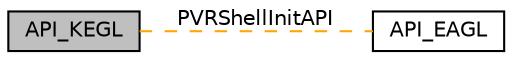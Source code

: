 digraph "API_KEGL"
{
  edge [fontname="Helvetica",fontsize="10",labelfontname="Helvetica",labelfontsize="10"];
  node [fontname="Helvetica",fontsize="10",shape=record];
  rankdir=LR;
  Node1 [label="API_EAGL",height=0.2,width=0.4,color="black", fillcolor="white", style="filled",URL="$group___a_p_i___e_a_g_l.html",tooltip="EAGL API. "];
  Node0 [label="API_KEGL",height=0.2,width=0.4,color="black", fillcolor="grey75", style="filled", fontcolor="black"];
  Node0->Node1 [shape=plaintext, label="PVRShellInitAPI", color="orange", dir="none", style="dashed"];
}
